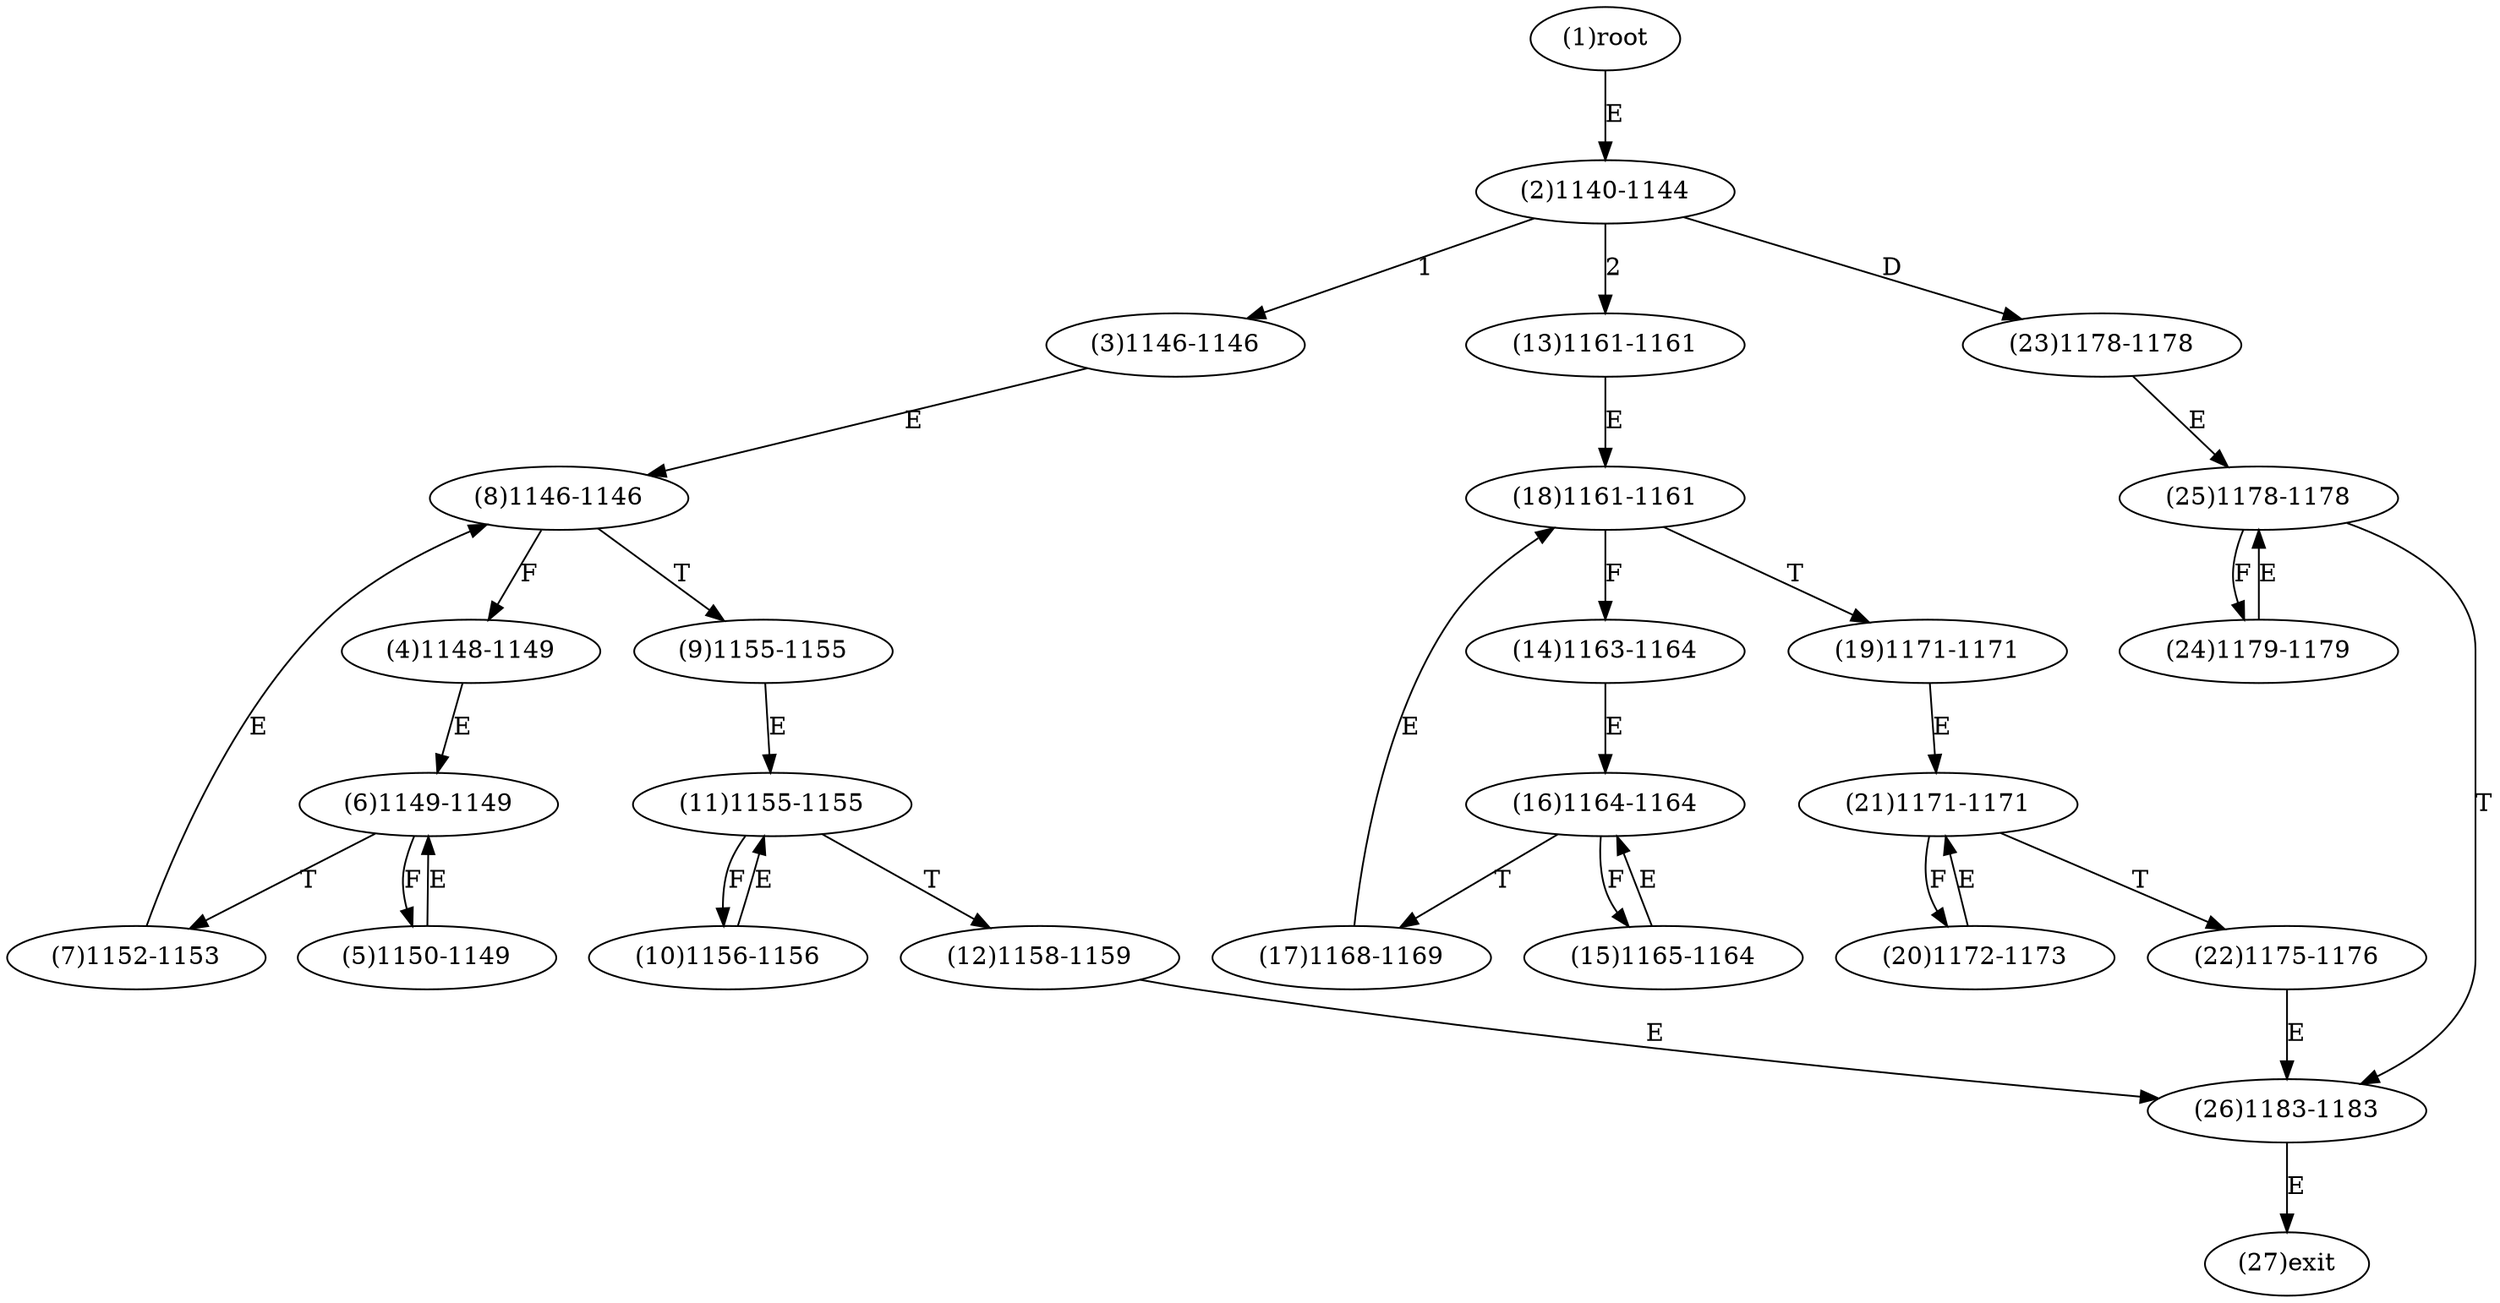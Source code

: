 digraph "" { 
1[ label="(1)root"];
2[ label="(2)1140-1144"];
3[ label="(3)1146-1146"];
4[ label="(4)1148-1149"];
5[ label="(5)1150-1149"];
6[ label="(6)1149-1149"];
7[ label="(7)1152-1153"];
8[ label="(8)1146-1146"];
9[ label="(9)1155-1155"];
10[ label="(10)1156-1156"];
11[ label="(11)1155-1155"];
12[ label="(12)1158-1159"];
13[ label="(13)1161-1161"];
14[ label="(14)1163-1164"];
15[ label="(15)1165-1164"];
17[ label="(17)1168-1169"];
16[ label="(16)1164-1164"];
19[ label="(19)1171-1171"];
18[ label="(18)1161-1161"];
21[ label="(21)1171-1171"];
20[ label="(20)1172-1173"];
23[ label="(23)1178-1178"];
22[ label="(22)1175-1176"];
25[ label="(25)1178-1178"];
24[ label="(24)1179-1179"];
27[ label="(27)exit"];
26[ label="(26)1183-1183"];
1->2[ label="E"];
2->3[ label="1"];
2->13[ label="2"];
2->23[ label="D"];
3->8[ label="E"];
4->6[ label="E"];
5->6[ label="E"];
6->5[ label="F"];
6->7[ label="T"];
7->8[ label="E"];
8->4[ label="F"];
8->9[ label="T"];
9->11[ label="E"];
10->11[ label="E"];
11->10[ label="F"];
11->12[ label="T"];
12->26[ label="E"];
13->18[ label="E"];
14->16[ label="E"];
15->16[ label="E"];
16->15[ label="F"];
16->17[ label="T"];
17->18[ label="E"];
18->14[ label="F"];
18->19[ label="T"];
19->21[ label="E"];
20->21[ label="E"];
21->20[ label="F"];
21->22[ label="T"];
22->26[ label="E"];
23->25[ label="E"];
24->25[ label="E"];
25->24[ label="F"];
25->26[ label="T"];
26->27[ label="E"];
}